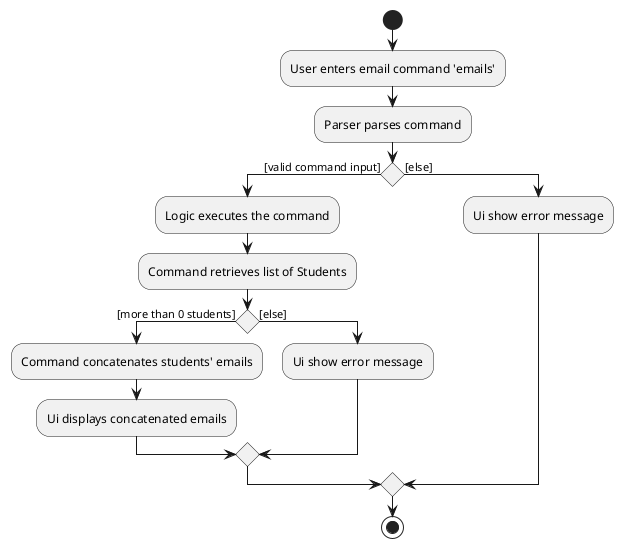 @startuml
start
:User enters email command 'emails';

'Since the beta syntax does not support placing the condition outside the
'diamond we place it as the true branch instead.

:Parser parses command;
if () then ([valid command input])
    :Logic executes the command;
    :Command retrieves list of Students;
    if () then ([more than 0 students])
        :Command concatenates students' emails;
        :Ui displays concatenated emails;
    else ([else])
        :Ui show error message;
    endif
else ([else])
    :Ui show error message;
endif
stop
@enduml
